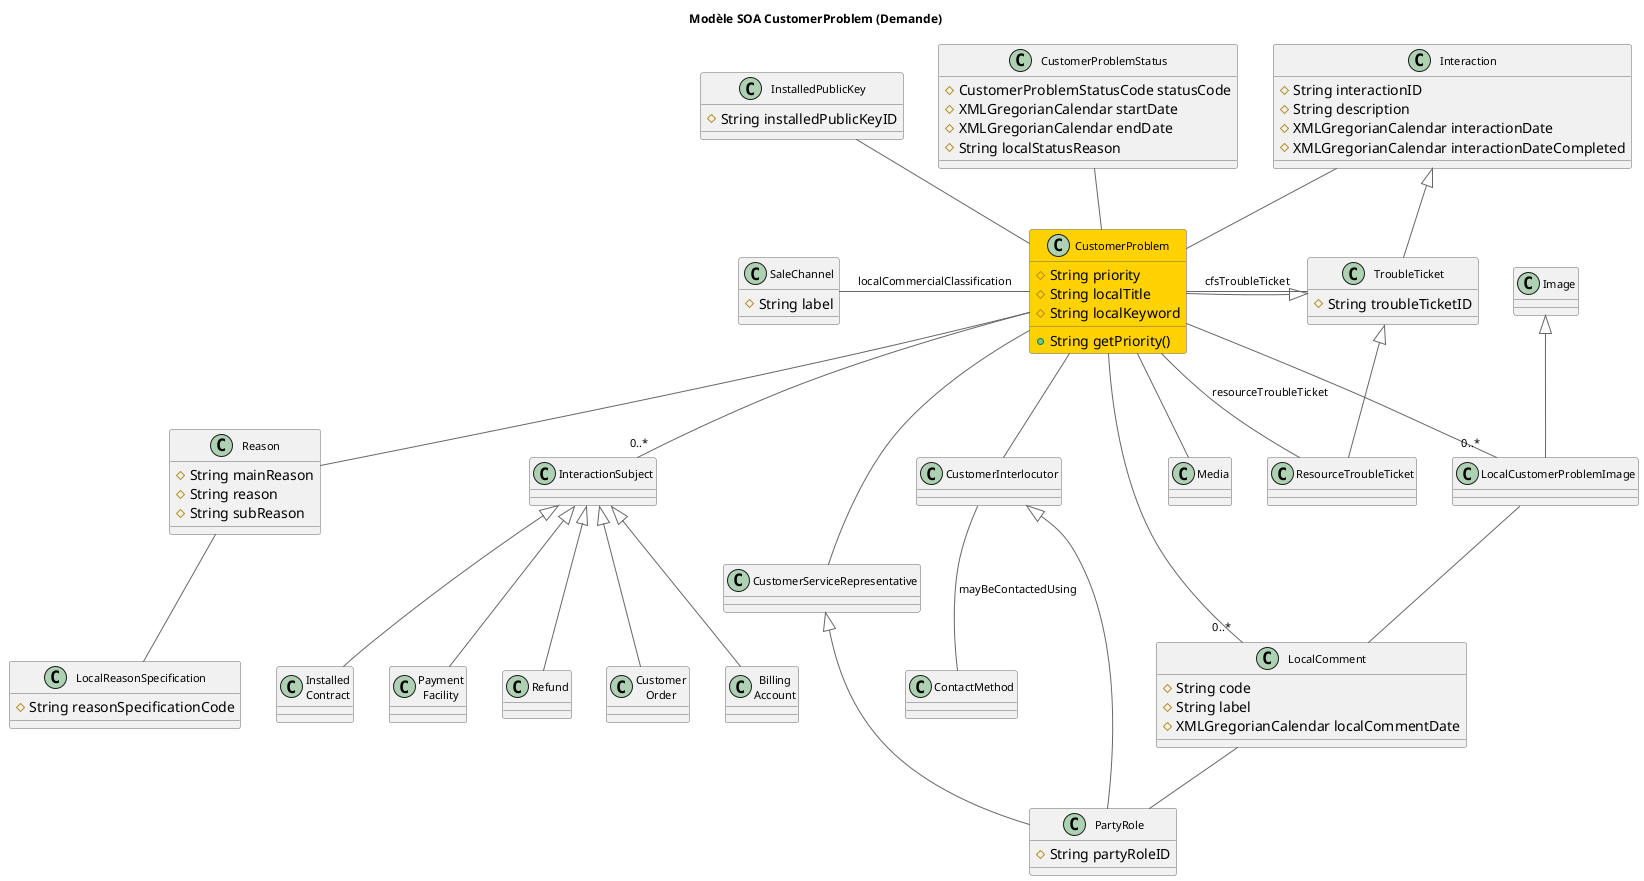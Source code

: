 @startuml

skinparam titleFontSize 12

skinparam class {
fontName arial
arrowColor #666666
borderColor #666666
fontSize 11
arrowFontSize 10
arrowFontName arial 
}
 
skinparam arrow {
fontName arial
fontSize 11
}

title Modèle SOA CustomerProblem (Demande) 

class Interaction {
    #String interactionID
    #String description
    #XMLGregorianCalendar interactionDate
    #XMLGregorianCalendar interactionDateCompleted
}

class CustomerProblem #FFD200 {
    #String priority
    #String localTitle
    #String localKeyword
    +String getPriority()

}

class LocalReasonSpecification {
    #String reasonSpecificationCode
}

class Reason {
    #String mainReason
    #String reason
    #String subReason
}

Reason -- LocalReasonSpecification

Interaction -- CustomerProblem

CustomerProblem -- "0..*" InteractionSubject

InteractionSubject <|-- "Billing\nAccount"
InteractionSubject <|-- "Installed\nContract"
InteractionSubject <|-- "Payment\nFacility"
InteractionSubject <|-- "Refund"
InteractionSubject <|-- "Customer\nOrder"

class TroubleTicket {
    #String troubleTicketID
}

Interaction <|-- TroubleTicket

TroubleTicket <|-- CustomerProblem

class PartyRole {
    #String partyRoleID
}

CustomerServiceRepresentative <|-- PartyRole
CustomerInterlocutor <|-- PartyRole

CustomerInterlocutor -- ContactMethod : mayBeContactedUsing

CustomerProblem -- Media

class CustomerProblemStatus {
    #CustomerProblemStatusCode statusCode
    #XMLGregorianCalendar startDate
    #XMLGregorianCalendar endDate
    #String localStatusReason
}

CustomerProblem -up- CustomerProblemStatus
CustomerProblem -up- InstalledPublicKey
CustomerProblem -- CustomerServiceRepresentative
CustomerProblem -- CustomerInterlocutor

CustomerProblem -right- ResourceTroubleTicket : resourceTroubleTicket
CustomerProblem -right- TroubleTicket : cfsTroubleTicket

TroubleTicket <|-- ResourceTroubleTicket

class SaleChannel {
    #String label
}

class InstalledPublicKey {
    #String installedPublicKeyID
}

class LocalComment {
    #String code
    #String label
    #XMLGregorianCalendar localCommentDate
}

LocalComment -- PartyRole

CustomerProblem -left- SaleChannel : localCommercialClassification
CustomerProblem -- "0..*" LocalComment

CustomerProblem -- "0..*" LocalCustomerProblemImage

LocalCustomerProblemImage -- LocalComment

Image <|-- LocalCustomerProblemImage

CustomerProblem -- Reason

class Media {
}

@enduml

